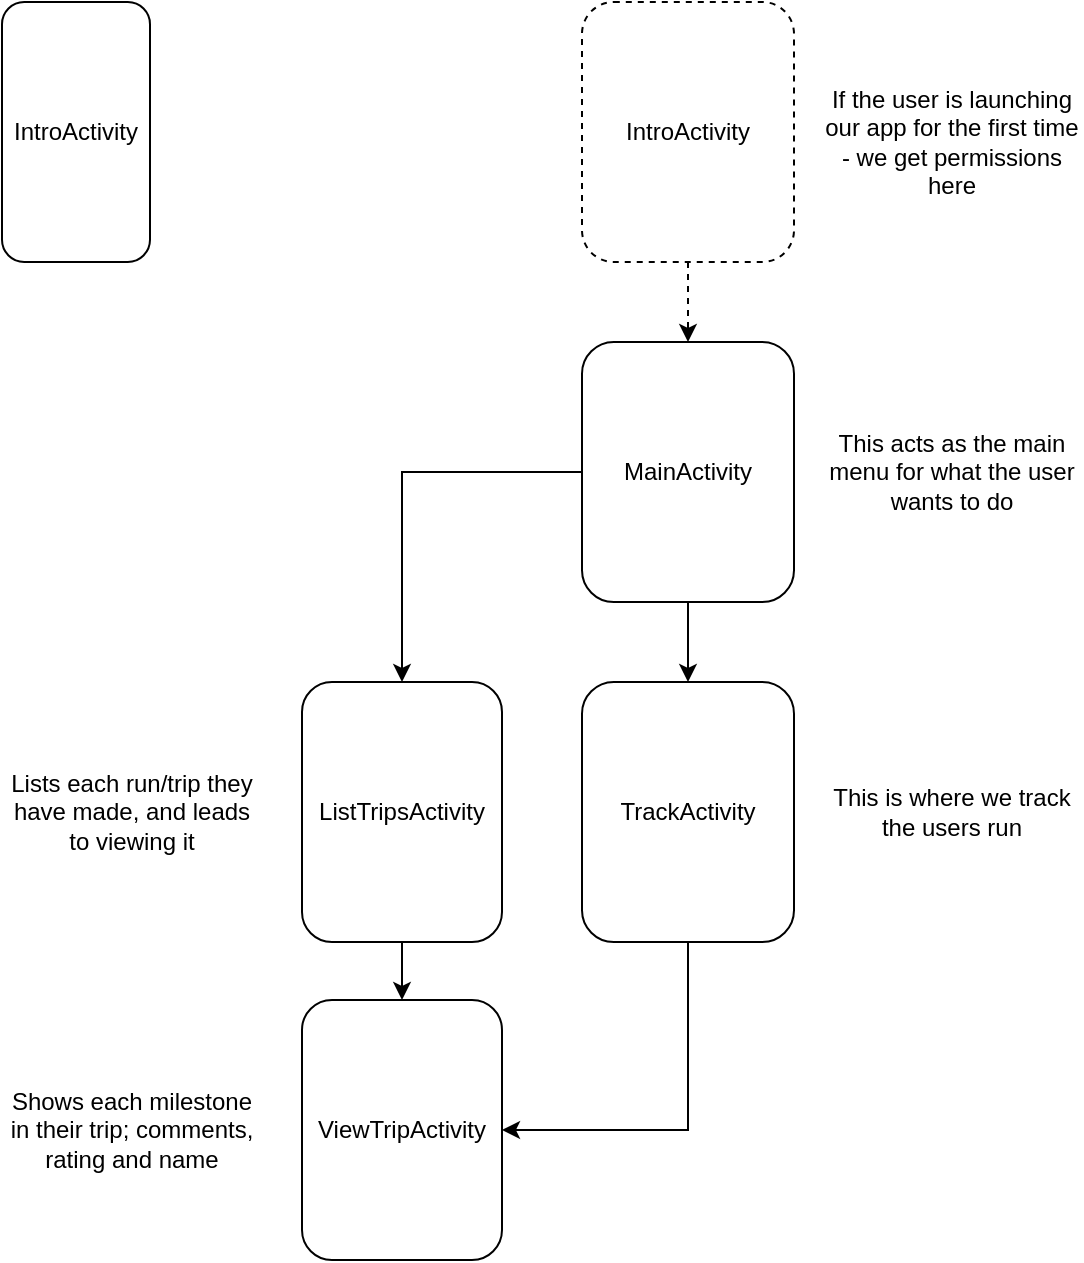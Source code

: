 <mxfile version="12.5.1" type="device"><diagram id="-s1UyDexiSnYlnGzDueo" name="Page-1"><mxGraphModel dx="1418" dy="827" grid="1" gridSize="10" guides="1" tooltips="1" connect="1" arrows="1" fold="1" page="1" pageScale="1" pageWidth="827" pageHeight="1169" math="0" shadow="0"><root><mxCell id="0"/><mxCell id="1" parent="0"/><mxCell id="8NpJBh-Pu2KyZN5i87Kw-8" style="edgeStyle=orthogonalEdgeStyle;rounded=0;orthogonalLoop=1;jettySize=auto;html=1;exitX=0.5;exitY=1;exitDx=0;exitDy=0;entryX=0.5;entryY=0;entryDx=0;entryDy=0;dashed=1;" edge="1" parent="1" source="8NpJBh-Pu2KyZN5i87Kw-1" target="8NpJBh-Pu2KyZN5i87Kw-3"><mxGeometry relative="1" as="geometry"/></mxCell><mxCell id="8NpJBh-Pu2KyZN5i87Kw-1" value="IntroActivity" style="rounded=1;whiteSpace=wrap;html=1;dashed=1;" vertex="1" parent="1"><mxGeometry x="360" y="40" width="106" height="130" as="geometry"/></mxCell><mxCell id="8NpJBh-Pu2KyZN5i87Kw-2" value="IntroActivity" style="rounded=1;whiteSpace=wrap;html=1;" vertex="1" parent="1"><mxGeometry x="70" y="40" width="74" height="130" as="geometry"/></mxCell><mxCell id="8NpJBh-Pu2KyZN5i87Kw-9" style="edgeStyle=orthogonalEdgeStyle;rounded=0;orthogonalLoop=1;jettySize=auto;html=1;exitX=0.5;exitY=1;exitDx=0;exitDy=0;entryX=0.5;entryY=0;entryDx=0;entryDy=0;" edge="1" parent="1" source="8NpJBh-Pu2KyZN5i87Kw-3" target="8NpJBh-Pu2KyZN5i87Kw-7"><mxGeometry relative="1" as="geometry"/></mxCell><mxCell id="8NpJBh-Pu2KyZN5i87Kw-11" style="edgeStyle=orthogonalEdgeStyle;rounded=0;orthogonalLoop=1;jettySize=auto;html=1;exitX=0;exitY=0.5;exitDx=0;exitDy=0;entryX=0.5;entryY=0;entryDx=0;entryDy=0;" edge="1" parent="1" source="8NpJBh-Pu2KyZN5i87Kw-3" target="8NpJBh-Pu2KyZN5i87Kw-4"><mxGeometry relative="1" as="geometry"/></mxCell><mxCell id="8NpJBh-Pu2KyZN5i87Kw-3" value="&lt;div&gt;MainActivity&lt;/div&gt;" style="rounded=1;whiteSpace=wrap;html=1;" vertex="1" parent="1"><mxGeometry x="360" y="210" width="106" height="130" as="geometry"/></mxCell><mxCell id="8NpJBh-Pu2KyZN5i87Kw-6" style="edgeStyle=orthogonalEdgeStyle;rounded=0;orthogonalLoop=1;jettySize=auto;html=1;exitX=0.5;exitY=1;exitDx=0;exitDy=0;entryX=0.5;entryY=0;entryDx=0;entryDy=0;" edge="1" parent="1" source="8NpJBh-Pu2KyZN5i87Kw-4" target="8NpJBh-Pu2KyZN5i87Kw-5"><mxGeometry relative="1" as="geometry"/></mxCell><mxCell id="8NpJBh-Pu2KyZN5i87Kw-4" value="&lt;div&gt;ListTripsActivity&lt;/div&gt;" style="rounded=1;whiteSpace=wrap;html=1;" vertex="1" parent="1"><mxGeometry x="220" y="380" width="100" height="130" as="geometry"/></mxCell><mxCell id="8NpJBh-Pu2KyZN5i87Kw-5" value="&lt;div&gt;ViewTripActivity&lt;/div&gt;" style="rounded=1;whiteSpace=wrap;html=1;" vertex="1" parent="1"><mxGeometry x="220" y="539" width="100" height="130" as="geometry"/></mxCell><mxCell id="8NpJBh-Pu2KyZN5i87Kw-16" style="edgeStyle=orthogonalEdgeStyle;rounded=0;orthogonalLoop=1;jettySize=auto;html=1;exitX=0.5;exitY=1;exitDx=0;exitDy=0;entryX=1;entryY=0.5;entryDx=0;entryDy=0;" edge="1" parent="1" source="8NpJBh-Pu2KyZN5i87Kw-7" target="8NpJBh-Pu2KyZN5i87Kw-5"><mxGeometry relative="1" as="geometry"/></mxCell><mxCell id="8NpJBh-Pu2KyZN5i87Kw-7" value="TrackActivity" style="rounded=1;whiteSpace=wrap;html=1;" vertex="1" parent="1"><mxGeometry x="360" y="380" width="106" height="130" as="geometry"/></mxCell><mxCell id="8NpJBh-Pu2KyZN5i87Kw-12" value="&lt;div&gt;If the user is launching our app for the first time - we get permissions here&lt;/div&gt;" style="text;html=1;strokeColor=none;fillColor=none;align=center;verticalAlign=middle;whiteSpace=wrap;rounded=0;dashed=1;" vertex="1" parent="1"><mxGeometry x="480" y="100" width="130" height="20" as="geometry"/></mxCell><mxCell id="8NpJBh-Pu2KyZN5i87Kw-13" value="This acts as the main menu for what the user wants to do" style="text;html=1;strokeColor=none;fillColor=none;align=center;verticalAlign=middle;whiteSpace=wrap;rounded=0;dashed=1;" vertex="1" parent="1"><mxGeometry x="480" y="265" width="130" height="20" as="geometry"/></mxCell><mxCell id="8NpJBh-Pu2KyZN5i87Kw-14" value="Lists each run/trip they have made, and leads to viewing it" style="text;html=1;strokeColor=none;fillColor=none;align=center;verticalAlign=middle;whiteSpace=wrap;rounded=0;dashed=1;" vertex="1" parent="1"><mxGeometry x="70" y="435" width="130" height="20" as="geometry"/></mxCell><mxCell id="8NpJBh-Pu2KyZN5i87Kw-17" value="Shows each milestone in their trip; comments, rating and name" style="text;html=1;strokeColor=none;fillColor=none;align=center;verticalAlign=middle;whiteSpace=wrap;rounded=0;dashed=1;" vertex="1" parent="1"><mxGeometry x="70" y="594" width="130" height="20" as="geometry"/></mxCell><mxCell id="8NpJBh-Pu2KyZN5i87Kw-18" value="This is where we track the users run" style="text;html=1;strokeColor=none;fillColor=none;align=center;verticalAlign=middle;whiteSpace=wrap;rounded=0;dashed=1;" vertex="1" parent="1"><mxGeometry x="480" y="435" width="130" height="20" as="geometry"/></mxCell></root></mxGraphModel></diagram></mxfile>
